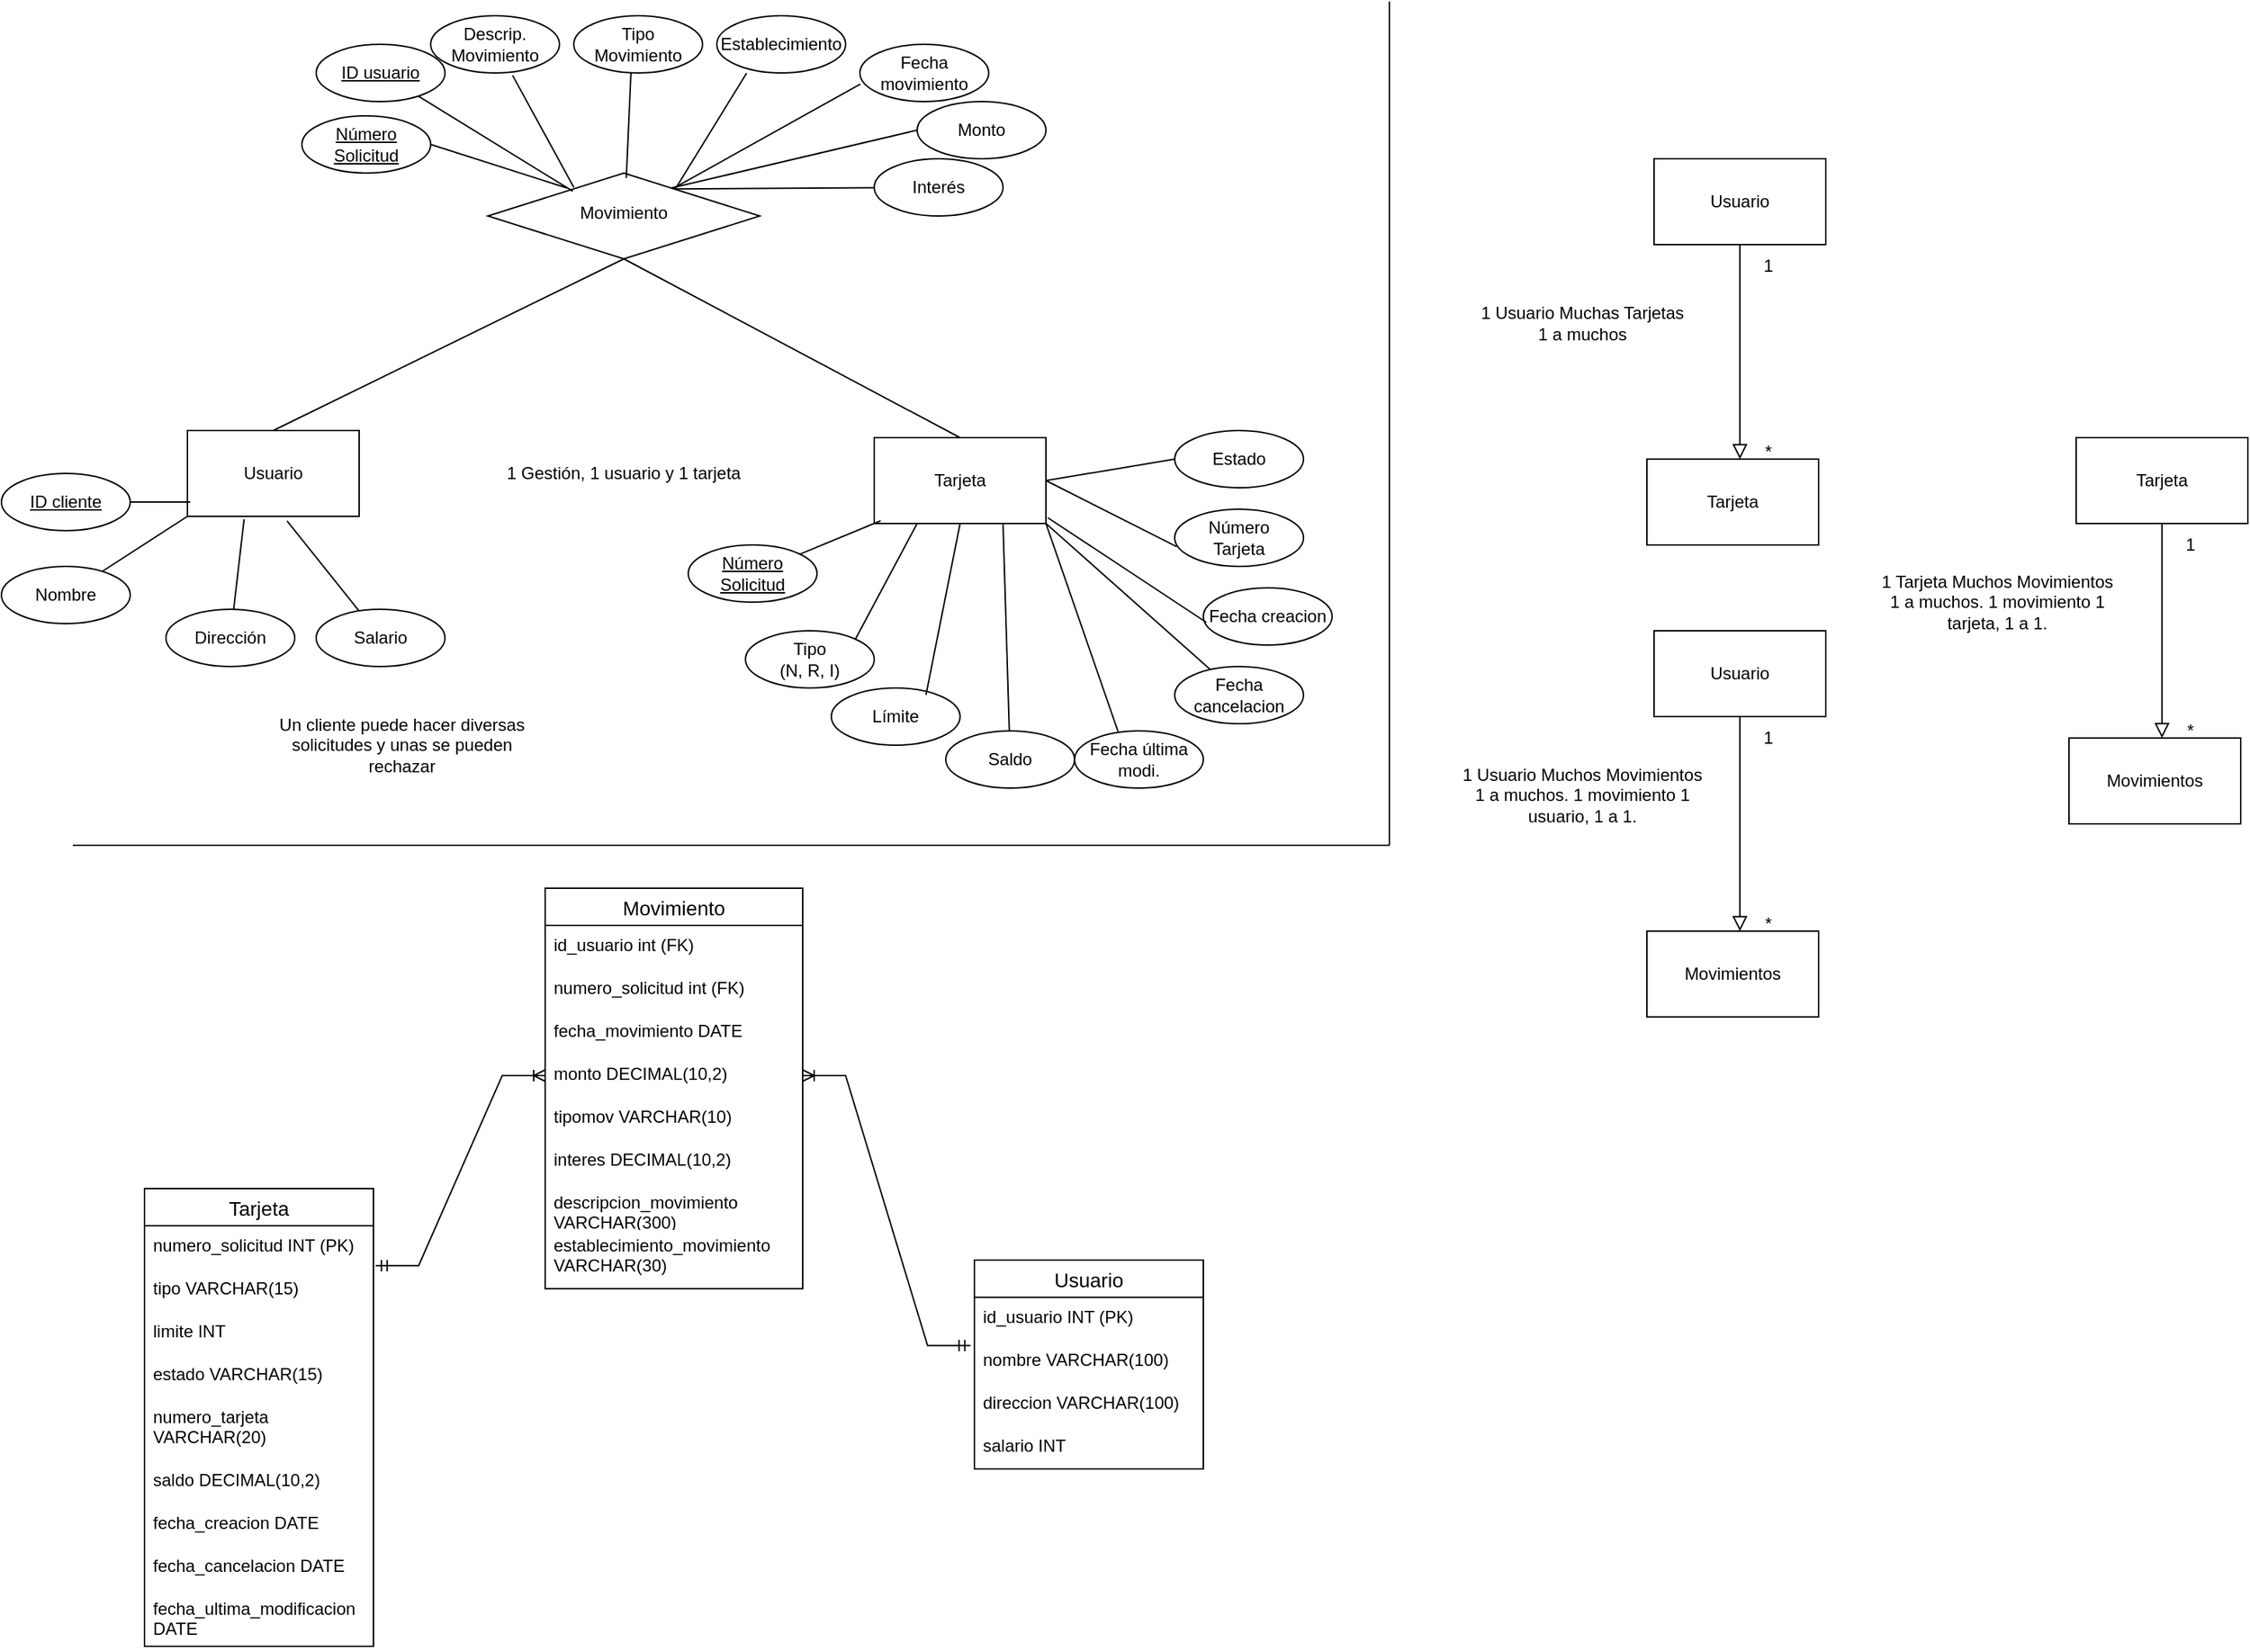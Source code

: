 <mxfile version="24.7.5">
  <diagram id="C5RBs43oDa-KdzZeNtuy" name="Page-1">
    <mxGraphModel dx="2534" dy="1197" grid="1" gridSize="10" guides="1" tooltips="1" connect="1" arrows="1" fold="1" page="1" pageScale="1" pageWidth="827" pageHeight="1169" math="0" shadow="0">
      <root>
        <mxCell id="WIyWlLk6GJQsqaUBKTNV-0" />
        <mxCell id="WIyWlLk6GJQsqaUBKTNV-1" parent="WIyWlLk6GJQsqaUBKTNV-0" />
        <mxCell id="HQOiN5AQCsMCG7mMh8zH-0" value="Tarjeta" style="rounded=0;whiteSpace=wrap;html=1;" vertex="1" parent="WIyWlLk6GJQsqaUBKTNV-1">
          <mxGeometry x="630" y="315" width="120" height="60" as="geometry" />
        </mxCell>
        <mxCell id="HQOiN5AQCsMCG7mMh8zH-1" value="Usuario" style="rounded=0;whiteSpace=wrap;html=1;" vertex="1" parent="WIyWlLk6GJQsqaUBKTNV-1">
          <mxGeometry x="150" y="310" width="120" height="60" as="geometry" />
        </mxCell>
        <mxCell id="HQOiN5AQCsMCG7mMh8zH-2" value="&lt;div&gt;&lt;span style=&quot;background-color: initial;&quot;&gt;Movimiento&lt;/span&gt;&lt;br&gt;&lt;/div&gt;" style="rhombus;whiteSpace=wrap;html=1;shadow=0;fontFamily=Helvetica;fontSize=12;align=center;strokeWidth=1;spacing=6;spacingTop=-4;" vertex="1" parent="WIyWlLk6GJQsqaUBKTNV-1">
          <mxGeometry x="360" y="130" width="190" height="60" as="geometry" />
        </mxCell>
        <mxCell id="HQOiN5AQCsMCG7mMh8zH-3" value="Nombre" style="ellipse;whiteSpace=wrap;html=1;" vertex="1" parent="WIyWlLk6GJQsqaUBKTNV-1">
          <mxGeometry x="20" y="405" width="90" height="40" as="geometry" />
        </mxCell>
        <mxCell id="HQOiN5AQCsMCG7mMh8zH-4" value="Dirección" style="ellipse;whiteSpace=wrap;html=1;" vertex="1" parent="WIyWlLk6GJQsqaUBKTNV-1">
          <mxGeometry x="135" y="435" width="90" height="40" as="geometry" />
        </mxCell>
        <mxCell id="HQOiN5AQCsMCG7mMh8zH-5" value="Salario" style="ellipse;whiteSpace=wrap;html=1;" vertex="1" parent="WIyWlLk6GJQsqaUBKTNV-1">
          <mxGeometry x="240" y="435" width="90" height="40" as="geometry" />
        </mxCell>
        <mxCell id="HQOiN5AQCsMCG7mMh8zH-7" value="Fecha creacion" style="ellipse;whiteSpace=wrap;html=1;" vertex="1" parent="WIyWlLk6GJQsqaUBKTNV-1">
          <mxGeometry x="860" y="420" width="90" height="40" as="geometry" />
        </mxCell>
        <mxCell id="HQOiN5AQCsMCG7mMh8zH-8" value="Tipo&lt;div&gt;(N, R, I)&lt;/div&gt;" style="ellipse;whiteSpace=wrap;html=1;" vertex="1" parent="WIyWlLk6GJQsqaUBKTNV-1">
          <mxGeometry x="540" y="450" width="90" height="40" as="geometry" />
        </mxCell>
        <mxCell id="HQOiN5AQCsMCG7mMh8zH-9" value="Número&lt;div&gt;Tarjeta&lt;/div&gt;" style="ellipse;whiteSpace=wrap;html=1;" vertex="1" parent="WIyWlLk6GJQsqaUBKTNV-1">
          <mxGeometry x="840" y="365" width="90" height="40" as="geometry" />
        </mxCell>
        <mxCell id="HQOiN5AQCsMCG7mMh8zH-10" value="&lt;u&gt;Número Solicitud&lt;/u&gt;" style="ellipse;whiteSpace=wrap;html=1;" vertex="1" parent="WIyWlLk6GJQsqaUBKTNV-1">
          <mxGeometry x="230" y="90" width="90" height="40" as="geometry" />
        </mxCell>
        <mxCell id="HQOiN5AQCsMCG7mMh8zH-13" value="&lt;div&gt;Descrip.&lt;/div&gt;Movimiento" style="ellipse;whiteSpace=wrap;html=1;" vertex="1" parent="WIyWlLk6GJQsqaUBKTNV-1">
          <mxGeometry x="320" y="20" width="90" height="40" as="geometry" />
        </mxCell>
        <mxCell id="HQOiN5AQCsMCG7mMh8zH-14" value="Establecimiento" style="ellipse;whiteSpace=wrap;html=1;" vertex="1" parent="WIyWlLk6GJQsqaUBKTNV-1">
          <mxGeometry x="520" y="20" width="90" height="40" as="geometry" />
        </mxCell>
        <mxCell id="HQOiN5AQCsMCG7mMh8zH-15" value="Límite" style="ellipse;whiteSpace=wrap;html=1;" vertex="1" parent="WIyWlLk6GJQsqaUBKTNV-1">
          <mxGeometry x="600" y="490" width="90" height="40" as="geometry" />
        </mxCell>
        <mxCell id="HQOiN5AQCsMCG7mMh8zH-16" value="Estado" style="ellipse;whiteSpace=wrap;html=1;" vertex="1" parent="WIyWlLk6GJQsqaUBKTNV-1">
          <mxGeometry x="840" y="310" width="90" height="40" as="geometry" />
        </mxCell>
        <mxCell id="HQOiN5AQCsMCG7mMh8zH-17" value="Fecha movimiento" style="ellipse;whiteSpace=wrap;html=1;" vertex="1" parent="WIyWlLk6GJQsqaUBKTNV-1">
          <mxGeometry x="620" y="40" width="90" height="40" as="geometry" />
        </mxCell>
        <mxCell id="HQOiN5AQCsMCG7mMh8zH-18" value="&lt;u&gt;Número&lt;/u&gt;&lt;div&gt;&lt;u&gt;Solicitud&lt;/u&gt;&lt;/div&gt;" style="ellipse;whiteSpace=wrap;html=1;" vertex="1" parent="WIyWlLk6GJQsqaUBKTNV-1">
          <mxGeometry x="500" y="390" width="90" height="40" as="geometry" />
        </mxCell>
        <mxCell id="HQOiN5AQCsMCG7mMh8zH-20" value="Fecha cancelacion" style="ellipse;whiteSpace=wrap;html=1;" vertex="1" parent="WIyWlLk6GJQsqaUBKTNV-1">
          <mxGeometry x="840" y="475" width="90" height="40" as="geometry" />
        </mxCell>
        <mxCell id="HQOiN5AQCsMCG7mMh8zH-21" value="&lt;u&gt;ID cliente&lt;/u&gt;" style="ellipse;whiteSpace=wrap;html=1;" vertex="1" parent="WIyWlLk6GJQsqaUBKTNV-1">
          <mxGeometry x="20" y="340" width="90" height="40" as="geometry" />
        </mxCell>
        <mxCell id="HQOiN5AQCsMCG7mMh8zH-22" value="&lt;u&gt;ID usuario&lt;/u&gt;" style="ellipse;whiteSpace=wrap;html=1;" vertex="1" parent="WIyWlLk6GJQsqaUBKTNV-1">
          <mxGeometry x="240" y="40" width="90" height="40" as="geometry" />
        </mxCell>
        <mxCell id="HQOiN5AQCsMCG7mMh8zH-24" value="1 Gestión, 1 usuario y 1 tarjeta" style="text;html=1;align=center;verticalAlign=middle;whiteSpace=wrap;rounded=0;" vertex="1" parent="WIyWlLk6GJQsqaUBKTNV-1">
          <mxGeometry x="360" y="325" width="190" height="30" as="geometry" />
        </mxCell>
        <mxCell id="HQOiN5AQCsMCG7mMh8zH-25" value="1 Usuario Muchas Tarjetas&lt;div&gt;1 a muchos&lt;/div&gt;" style="text;html=1;align=center;verticalAlign=middle;whiteSpace=wrap;rounded=0;" vertex="1" parent="WIyWlLk6GJQsqaUBKTNV-1">
          <mxGeometry x="1030" y="220" width="190" height="30" as="geometry" />
        </mxCell>
        <mxCell id="HQOiN5AQCsMCG7mMh8zH-26" value="Usuario" style="rounded=0;whiteSpace=wrap;html=1;" vertex="1" parent="WIyWlLk6GJQsqaUBKTNV-1">
          <mxGeometry x="1175" y="120" width="120" height="60" as="geometry" />
        </mxCell>
        <mxCell id="HQOiN5AQCsMCG7mMh8zH-27" value="Tarjeta" style="rounded=0;whiteSpace=wrap;html=1;" vertex="1" parent="WIyWlLk6GJQsqaUBKTNV-1">
          <mxGeometry x="1170" y="330" width="120" height="60" as="geometry" />
        </mxCell>
        <mxCell id="HQOiN5AQCsMCG7mMh8zH-29" value="" style="edgeStyle=orthogonalEdgeStyle;rounded=0;html=1;jettySize=auto;orthogonalLoop=1;fontSize=11;endArrow=block;endFill=0;endSize=8;strokeWidth=1;shadow=0;labelBackgroundColor=none;exitX=0.5;exitY=1;exitDx=0;exitDy=0;" edge="1" parent="WIyWlLk6GJQsqaUBKTNV-1" source="HQOiN5AQCsMCG7mMh8zH-26">
          <mxGeometry x="-0.136" relative="1" as="geometry">
            <mxPoint as="offset" />
            <mxPoint x="1205" y="280" as="sourcePoint" />
            <mxPoint x="1235" y="330" as="targetPoint" />
          </mxGeometry>
        </mxCell>
        <mxCell id="HQOiN5AQCsMCG7mMh8zH-30" value="1" style="text;html=1;align=center;verticalAlign=middle;whiteSpace=wrap;rounded=0;" vertex="1" parent="WIyWlLk6GJQsqaUBKTNV-1">
          <mxGeometry x="1235" y="180" width="40" height="30" as="geometry" />
        </mxCell>
        <mxCell id="HQOiN5AQCsMCG7mMh8zH-31" value="*" style="text;html=1;align=center;verticalAlign=middle;whiteSpace=wrap;rounded=0;" vertex="1" parent="WIyWlLk6GJQsqaUBKTNV-1">
          <mxGeometry x="1235" y="310" width="40" height="30" as="geometry" />
        </mxCell>
        <mxCell id="HQOiN5AQCsMCG7mMh8zH-32" value="" style="endArrow=none;html=1;rounded=0;" edge="1" parent="WIyWlLk6GJQsqaUBKTNV-1">
          <mxGeometry width="50" height="50" relative="1" as="geometry">
            <mxPoint x="990" y="600" as="sourcePoint" />
            <mxPoint x="990" y="10" as="targetPoint" />
          </mxGeometry>
        </mxCell>
        <mxCell id="HQOiN5AQCsMCG7mMh8zH-34" value="" style="endArrow=none;html=1;rounded=0;entryX=0.5;entryY=1;entryDx=0;entryDy=0;exitX=0.5;exitY=0;exitDx=0;exitDy=0;" edge="1" parent="WIyWlLk6GJQsqaUBKTNV-1" source="HQOiN5AQCsMCG7mMh8zH-1" target="HQOiN5AQCsMCG7mMh8zH-2">
          <mxGeometry width="50" height="50" relative="1" as="geometry">
            <mxPoint x="260" y="290" as="sourcePoint" />
            <mxPoint x="570" y="300" as="targetPoint" />
          </mxGeometry>
        </mxCell>
        <mxCell id="HQOiN5AQCsMCG7mMh8zH-35" value="" style="endArrow=none;html=1;rounded=0;entryX=0.5;entryY=1;entryDx=0;entryDy=0;exitX=0.5;exitY=0;exitDx=0;exitDy=0;" edge="1" parent="WIyWlLk6GJQsqaUBKTNV-1" source="HQOiN5AQCsMCG7mMh8zH-0" target="HQOiN5AQCsMCG7mMh8zH-2">
          <mxGeometry width="50" height="50" relative="1" as="geometry">
            <mxPoint x="220" y="320" as="sourcePoint" />
            <mxPoint x="465" y="200" as="targetPoint" />
          </mxGeometry>
        </mxCell>
        <mxCell id="HQOiN5AQCsMCG7mMh8zH-36" value="Un cliente puede hacer diversas solicitudes y unas se pueden rechazar" style="text;html=1;align=center;verticalAlign=middle;whiteSpace=wrap;rounded=0;" vertex="1" parent="WIyWlLk6GJQsqaUBKTNV-1">
          <mxGeometry x="205" y="500" width="190" height="60" as="geometry" />
        </mxCell>
        <mxCell id="HQOiN5AQCsMCG7mMh8zH-73" value="Saldo" style="ellipse;whiteSpace=wrap;html=1;" vertex="1" parent="WIyWlLk6GJQsqaUBKTNV-1">
          <mxGeometry x="680" y="520" width="90" height="40" as="geometry" />
        </mxCell>
        <mxCell id="HQOiN5AQCsMCG7mMh8zH-74" value="Fecha última modi." style="ellipse;whiteSpace=wrap;html=1;" vertex="1" parent="WIyWlLk6GJQsqaUBKTNV-1">
          <mxGeometry x="770" y="520" width="90" height="40" as="geometry" />
        </mxCell>
        <mxCell id="HQOiN5AQCsMCG7mMh8zH-75" value="Monto" style="ellipse;whiteSpace=wrap;html=1;" vertex="1" parent="WIyWlLk6GJQsqaUBKTNV-1">
          <mxGeometry x="660" y="80" width="90" height="40" as="geometry" />
        </mxCell>
        <mxCell id="HQOiN5AQCsMCG7mMh8zH-76" value="Interés" style="ellipse;whiteSpace=wrap;html=1;" vertex="1" parent="WIyWlLk6GJQsqaUBKTNV-1">
          <mxGeometry x="630" y="120" width="90" height="40" as="geometry" />
        </mxCell>
        <mxCell id="HQOiN5AQCsMCG7mMh8zH-77" value="Tipo&lt;div&gt;Movimiento&lt;/div&gt;" style="ellipse;whiteSpace=wrap;html=1;" vertex="1" parent="WIyWlLk6GJQsqaUBKTNV-1">
          <mxGeometry x="420" y="20" width="90" height="40" as="geometry" />
        </mxCell>
        <mxCell id="HQOiN5AQCsMCG7mMh8zH-78" value="" style="endArrow=none;html=1;rounded=0;entryX=0.688;entryY=0.186;entryDx=0;entryDy=0;entryPerimeter=0;" edge="1" parent="WIyWlLk6GJQsqaUBKTNV-1" source="HQOiN5AQCsMCG7mMh8zH-76" target="HQOiN5AQCsMCG7mMh8zH-2">
          <mxGeometry width="50" height="50" relative="1" as="geometry">
            <mxPoint x="735" y="222.5" as="sourcePoint" />
            <mxPoint x="500" y="97.5" as="targetPoint" />
          </mxGeometry>
        </mxCell>
        <mxCell id="HQOiN5AQCsMCG7mMh8zH-79" value="" style="endArrow=none;html=1;rounded=0;entryX=0.676;entryY=0.173;entryDx=0;entryDy=0;entryPerimeter=0;exitX=0;exitY=0.5;exitDx=0;exitDy=0;" edge="1" parent="WIyWlLk6GJQsqaUBKTNV-1" source="HQOiN5AQCsMCG7mMh8zH-75" target="HQOiN5AQCsMCG7mMh8zH-2">
          <mxGeometry width="50" height="50" relative="1" as="geometry">
            <mxPoint x="580" y="90" as="sourcePoint" />
            <mxPoint x="480" y="99" as="targetPoint" />
          </mxGeometry>
        </mxCell>
        <mxCell id="HQOiN5AQCsMCG7mMh8zH-80" value="" style="endArrow=none;html=1;rounded=0;exitX=0.003;exitY=0.695;exitDx=0;exitDy=0;exitPerimeter=0;" edge="1" parent="WIyWlLk6GJQsqaUBKTNV-1" source="HQOiN5AQCsMCG7mMh8zH-17" target="HQOiN5AQCsMCG7mMh8zH-2">
          <mxGeometry width="50" height="50" relative="1" as="geometry">
            <mxPoint x="670" y="110" as="sourcePoint" />
            <mxPoint x="498" y="150" as="targetPoint" />
          </mxGeometry>
        </mxCell>
        <mxCell id="HQOiN5AQCsMCG7mMh8zH-81" value="" style="endArrow=none;html=1;rounded=0;exitX=0.231;exitY=1.004;exitDx=0;exitDy=0;exitPerimeter=0;entryX=0.688;entryY=0.192;entryDx=0;entryDy=0;entryPerimeter=0;" edge="1" parent="WIyWlLk6GJQsqaUBKTNV-1" source="HQOiN5AQCsMCG7mMh8zH-14" target="HQOiN5AQCsMCG7mMh8zH-2">
          <mxGeometry width="50" height="50" relative="1" as="geometry">
            <mxPoint x="630" y="78" as="sourcePoint" />
            <mxPoint x="499" y="151" as="targetPoint" />
          </mxGeometry>
        </mxCell>
        <mxCell id="HQOiN5AQCsMCG7mMh8zH-82" value="" style="endArrow=none;html=1;rounded=0;exitX=0.444;exitY=1;exitDx=0;exitDy=0;exitPerimeter=0;entryX=0.509;entryY=0.058;entryDx=0;entryDy=0;entryPerimeter=0;" edge="1" parent="WIyWlLk6GJQsqaUBKTNV-1" source="HQOiN5AQCsMCG7mMh8zH-77" target="HQOiN5AQCsMCG7mMh8zH-2">
          <mxGeometry width="50" height="50" relative="1" as="geometry">
            <mxPoint x="551" y="70" as="sourcePoint" />
            <mxPoint x="501" y="152" as="targetPoint" />
          </mxGeometry>
        </mxCell>
        <mxCell id="HQOiN5AQCsMCG7mMh8zH-83" value="" style="endArrow=none;html=1;rounded=0;exitX=0.636;exitY=1.042;exitDx=0;exitDy=0;exitPerimeter=0;entryX=0.316;entryY=0.167;entryDx=0;entryDy=0;entryPerimeter=0;" edge="1" parent="WIyWlLk6GJQsqaUBKTNV-1" source="HQOiN5AQCsMCG7mMh8zH-13" target="HQOiN5AQCsMCG7mMh8zH-2">
          <mxGeometry width="50" height="50" relative="1" as="geometry">
            <mxPoint x="470" y="70" as="sourcePoint" />
            <mxPoint x="467" y="143" as="targetPoint" />
          </mxGeometry>
        </mxCell>
        <mxCell id="HQOiN5AQCsMCG7mMh8zH-84" value="" style="endArrow=none;html=1;rounded=0;entryX=0.312;entryY=0.211;entryDx=0;entryDy=0;entryPerimeter=0;" edge="1" parent="WIyWlLk6GJQsqaUBKTNV-1" source="HQOiN5AQCsMCG7mMh8zH-22" target="HQOiN5AQCsMCG7mMh8zH-2">
          <mxGeometry width="50" height="50" relative="1" as="geometry">
            <mxPoint x="387" y="72" as="sourcePoint" />
            <mxPoint x="430" y="150" as="targetPoint" />
          </mxGeometry>
        </mxCell>
        <mxCell id="HQOiN5AQCsMCG7mMh8zH-85" value="" style="endArrow=none;html=1;rounded=0;entryX=0.29;entryY=0.173;entryDx=0;entryDy=0;entryPerimeter=0;exitX=1;exitY=0.5;exitDx=0;exitDy=0;" edge="1" parent="WIyWlLk6GJQsqaUBKTNV-1" source="HQOiN5AQCsMCG7mMh8zH-10" target="HQOiN5AQCsMCG7mMh8zH-2">
          <mxGeometry width="50" height="50" relative="1" as="geometry">
            <mxPoint x="321" y="86" as="sourcePoint" />
            <mxPoint x="429" y="153" as="targetPoint" />
          </mxGeometry>
        </mxCell>
        <mxCell id="HQOiN5AQCsMCG7mMh8zH-86" value="" style="endArrow=none;html=1;rounded=0;entryX=0.016;entryY=0.834;entryDx=0;entryDy=0;exitX=1;exitY=0.5;exitDx=0;exitDy=0;entryPerimeter=0;" edge="1" parent="WIyWlLk6GJQsqaUBKTNV-1" source="HQOiN5AQCsMCG7mMh8zH-21" target="HQOiN5AQCsMCG7mMh8zH-1">
          <mxGeometry width="50" height="50" relative="1" as="geometry">
            <mxPoint x="220" y="320" as="sourcePoint" />
            <mxPoint x="465" y="200" as="targetPoint" />
          </mxGeometry>
        </mxCell>
        <mxCell id="HQOiN5AQCsMCG7mMh8zH-87" value="" style="endArrow=none;html=1;rounded=0;entryX=0;entryY=1;entryDx=0;entryDy=0;" edge="1" parent="WIyWlLk6GJQsqaUBKTNV-1" source="HQOiN5AQCsMCG7mMh8zH-3" target="HQOiN5AQCsMCG7mMh8zH-1">
          <mxGeometry width="50" height="50" relative="1" as="geometry">
            <mxPoint x="120" y="370" as="sourcePoint" />
            <mxPoint x="162" y="370" as="targetPoint" />
          </mxGeometry>
        </mxCell>
        <mxCell id="HQOiN5AQCsMCG7mMh8zH-88" value="" style="endArrow=none;html=1;rounded=0;entryX=0.33;entryY=1.034;entryDx=0;entryDy=0;entryPerimeter=0;" edge="1" parent="WIyWlLk6GJQsqaUBKTNV-1" source="HQOiN5AQCsMCG7mMh8zH-4" target="HQOiN5AQCsMCG7mMh8zH-1">
          <mxGeometry width="50" height="50" relative="1" as="geometry">
            <mxPoint x="100" y="419" as="sourcePoint" />
            <mxPoint x="160" y="380" as="targetPoint" />
          </mxGeometry>
        </mxCell>
        <mxCell id="HQOiN5AQCsMCG7mMh8zH-89" value="" style="endArrow=none;html=1;rounded=0;entryX=0.58;entryY=1.053;entryDx=0;entryDy=0;entryPerimeter=0;" edge="1" parent="WIyWlLk6GJQsqaUBKTNV-1" source="HQOiN5AQCsMCG7mMh8zH-5" target="HQOiN5AQCsMCG7mMh8zH-1">
          <mxGeometry width="50" height="50" relative="1" as="geometry">
            <mxPoint x="192" y="445" as="sourcePoint" />
            <mxPoint x="200" y="382" as="targetPoint" />
          </mxGeometry>
        </mxCell>
        <mxCell id="HQOiN5AQCsMCG7mMh8zH-93" value="" style="endArrow=none;html=1;rounded=0;entryX=0.037;entryY=0.969;entryDx=0;entryDy=0;entryPerimeter=0;" edge="1" parent="WIyWlLk6GJQsqaUBKTNV-1" source="HQOiN5AQCsMCG7mMh8zH-18" target="HQOiN5AQCsMCG7mMh8zH-0">
          <mxGeometry width="50" height="50" relative="1" as="geometry">
            <mxPoint x="280" y="446" as="sourcePoint" />
            <mxPoint x="230" y="383" as="targetPoint" />
          </mxGeometry>
        </mxCell>
        <mxCell id="HQOiN5AQCsMCG7mMh8zH-94" value="" style="endArrow=none;html=1;rounded=0;entryX=0.25;entryY=1;entryDx=0;entryDy=0;exitX=1;exitY=0;exitDx=0;exitDy=0;" edge="1" parent="WIyWlLk6GJQsqaUBKTNV-1" source="HQOiN5AQCsMCG7mMh8zH-8" target="HQOiN5AQCsMCG7mMh8zH-0">
          <mxGeometry width="50" height="50" relative="1" as="geometry">
            <mxPoint x="588" y="406" as="sourcePoint" />
            <mxPoint x="644" y="383" as="targetPoint" />
          </mxGeometry>
        </mxCell>
        <mxCell id="HQOiN5AQCsMCG7mMh8zH-95" value="" style="endArrow=none;html=1;rounded=0;entryX=0.5;entryY=1;entryDx=0;entryDy=0;exitX=0.735;exitY=0.122;exitDx=0;exitDy=0;exitPerimeter=0;" edge="1" parent="WIyWlLk6GJQsqaUBKTNV-1" source="HQOiN5AQCsMCG7mMh8zH-15" target="HQOiN5AQCsMCG7mMh8zH-0">
          <mxGeometry width="50" height="50" relative="1" as="geometry">
            <mxPoint x="627" y="466" as="sourcePoint" />
            <mxPoint x="670" y="385" as="targetPoint" />
          </mxGeometry>
        </mxCell>
        <mxCell id="HQOiN5AQCsMCG7mMh8zH-96" value="" style="endArrow=none;html=1;rounded=0;entryX=0.75;entryY=1;entryDx=0;entryDy=0;" edge="1" parent="WIyWlLk6GJQsqaUBKTNV-1" source="HQOiN5AQCsMCG7mMh8zH-73" target="HQOiN5AQCsMCG7mMh8zH-0">
          <mxGeometry width="50" height="50" relative="1" as="geometry">
            <mxPoint x="676" y="505" as="sourcePoint" />
            <mxPoint x="700" y="385" as="targetPoint" />
          </mxGeometry>
        </mxCell>
        <mxCell id="HQOiN5AQCsMCG7mMh8zH-97" value="" style="endArrow=none;html=1;rounded=0;entryX=1;entryY=1;entryDx=0;entryDy=0;exitX=0.338;exitY=0.013;exitDx=0;exitDy=0;exitPerimeter=0;" edge="1" parent="WIyWlLk6GJQsqaUBKTNV-1" source="HQOiN5AQCsMCG7mMh8zH-74" target="HQOiN5AQCsMCG7mMh8zH-0">
          <mxGeometry width="50" height="50" relative="1" as="geometry">
            <mxPoint x="734" y="530" as="sourcePoint" />
            <mxPoint x="730" y="385" as="targetPoint" />
          </mxGeometry>
        </mxCell>
        <mxCell id="HQOiN5AQCsMCG7mMh8zH-98" value="" style="endArrow=none;html=1;rounded=0;entryX=1;entryY=1;entryDx=0;entryDy=0;" edge="1" parent="WIyWlLk6GJQsqaUBKTNV-1" source="HQOiN5AQCsMCG7mMh8zH-20" target="HQOiN5AQCsMCG7mMh8zH-0">
          <mxGeometry width="50" height="50" relative="1" as="geometry">
            <mxPoint x="810" y="531" as="sourcePoint" />
            <mxPoint x="760" y="385" as="targetPoint" />
          </mxGeometry>
        </mxCell>
        <mxCell id="HQOiN5AQCsMCG7mMh8zH-99" value="" style="endArrow=none;html=1;rounded=0;entryX=1.011;entryY=0.933;entryDx=0;entryDy=0;entryPerimeter=0;exitX=0.023;exitY=0.603;exitDx=0;exitDy=0;exitPerimeter=0;" edge="1" parent="WIyWlLk6GJQsqaUBKTNV-1" source="HQOiN5AQCsMCG7mMh8zH-7" target="HQOiN5AQCsMCG7mMh8zH-0">
          <mxGeometry width="50" height="50" relative="1" as="geometry">
            <mxPoint x="875" y="487" as="sourcePoint" />
            <mxPoint x="760" y="385" as="targetPoint" />
          </mxGeometry>
        </mxCell>
        <mxCell id="HQOiN5AQCsMCG7mMh8zH-100" value="" style="endArrow=none;html=1;rounded=0;entryX=1;entryY=0.5;entryDx=0;entryDy=0;exitX=0.015;exitY=0.654;exitDx=0;exitDy=0;exitPerimeter=0;" edge="1" parent="WIyWlLk6GJQsqaUBKTNV-1" source="HQOiN5AQCsMCG7mMh8zH-9" target="HQOiN5AQCsMCG7mMh8zH-0">
          <mxGeometry width="50" height="50" relative="1" as="geometry">
            <mxPoint x="872" y="454" as="sourcePoint" />
            <mxPoint x="761" y="381" as="targetPoint" />
          </mxGeometry>
        </mxCell>
        <mxCell id="HQOiN5AQCsMCG7mMh8zH-101" value="" style="endArrow=none;html=1;rounded=0;exitX=0;exitY=0.5;exitDx=0;exitDy=0;entryX=1;entryY=0.5;entryDx=0;entryDy=0;" edge="1" parent="WIyWlLk6GJQsqaUBKTNV-1" source="HQOiN5AQCsMCG7mMh8zH-16" target="HQOiN5AQCsMCG7mMh8zH-0">
          <mxGeometry width="50" height="50" relative="1" as="geometry">
            <mxPoint x="851" y="401" as="sourcePoint" />
            <mxPoint x="750" y="350" as="targetPoint" />
          </mxGeometry>
        </mxCell>
        <mxCell id="HQOiN5AQCsMCG7mMh8zH-107" value="Movimiento" style="swimlane;fontStyle=0;childLayout=stackLayout;horizontal=1;startSize=26;horizontalStack=0;resizeParent=1;resizeParentMax=0;resizeLast=0;collapsible=1;marginBottom=0;align=center;fontSize=14;" vertex="1" parent="WIyWlLk6GJQsqaUBKTNV-1">
          <mxGeometry x="400" y="630" width="180" height="280" as="geometry" />
        </mxCell>
        <mxCell id="HQOiN5AQCsMCG7mMh8zH-108" value="id_usuario int (FK)" style="text;strokeColor=none;fillColor=none;spacingLeft=4;spacingRight=4;overflow=hidden;rotatable=0;points=[[0,0.5],[1,0.5]];portConstraint=eastwest;fontSize=12;whiteSpace=wrap;html=1;" vertex="1" parent="HQOiN5AQCsMCG7mMh8zH-107">
          <mxGeometry y="26" width="180" height="30" as="geometry" />
        </mxCell>
        <mxCell id="HQOiN5AQCsMCG7mMh8zH-109" value="numero_solicitud int (FK)" style="text;strokeColor=none;fillColor=none;spacingLeft=4;spacingRight=4;overflow=hidden;rotatable=0;points=[[0,0.5],[1,0.5]];portConstraint=eastwest;fontSize=12;whiteSpace=wrap;html=1;" vertex="1" parent="HQOiN5AQCsMCG7mMh8zH-107">
          <mxGeometry y="56" width="180" height="30" as="geometry" />
        </mxCell>
        <mxCell id="HQOiN5AQCsMCG7mMh8zH-110" value="fecha_movimiento DATE" style="text;strokeColor=none;fillColor=none;spacingLeft=4;spacingRight=4;overflow=hidden;rotatable=0;points=[[0,0.5],[1,0.5]];portConstraint=eastwest;fontSize=12;whiteSpace=wrap;html=1;" vertex="1" parent="HQOiN5AQCsMCG7mMh8zH-107">
          <mxGeometry y="86" width="180" height="30" as="geometry" />
        </mxCell>
        <mxCell id="HQOiN5AQCsMCG7mMh8zH-134" value="monto DECIMAL(10,2)" style="text;strokeColor=none;fillColor=none;spacingLeft=4;spacingRight=4;overflow=hidden;rotatable=0;points=[[0,0.5],[1,0.5]];portConstraint=eastwest;fontSize=12;whiteSpace=wrap;html=1;" vertex="1" parent="HQOiN5AQCsMCG7mMh8zH-107">
          <mxGeometry y="116" width="180" height="30" as="geometry" />
        </mxCell>
        <mxCell id="HQOiN5AQCsMCG7mMh8zH-135" value="tipomov VARCHAR(10)" style="text;strokeColor=none;fillColor=none;spacingLeft=4;spacingRight=4;overflow=hidden;rotatable=0;points=[[0,0.5],[1,0.5]];portConstraint=eastwest;fontSize=12;whiteSpace=wrap;html=1;" vertex="1" parent="HQOiN5AQCsMCG7mMh8zH-107">
          <mxGeometry y="146" width="180" height="30" as="geometry" />
        </mxCell>
        <mxCell id="HQOiN5AQCsMCG7mMh8zH-136" value="interes DECIMAL(10,2)" style="text;strokeColor=none;fillColor=none;spacingLeft=4;spacingRight=4;overflow=hidden;rotatable=0;points=[[0,0.5],[1,0.5]];portConstraint=eastwest;fontSize=12;whiteSpace=wrap;html=1;" vertex="1" parent="HQOiN5AQCsMCG7mMh8zH-107">
          <mxGeometry y="176" width="180" height="30" as="geometry" />
        </mxCell>
        <mxCell id="HQOiN5AQCsMCG7mMh8zH-137" value="descripcion_movimiento VARCHAR(300)" style="text;strokeColor=none;fillColor=none;spacingLeft=4;spacingRight=4;overflow=hidden;rotatable=0;points=[[0,0.5],[1,0.5]];portConstraint=eastwest;fontSize=12;whiteSpace=wrap;html=1;" vertex="1" parent="HQOiN5AQCsMCG7mMh8zH-107">
          <mxGeometry y="206" width="180" height="30" as="geometry" />
        </mxCell>
        <mxCell id="HQOiN5AQCsMCG7mMh8zH-138" value="establecimiento_movimiento&amp;nbsp;&lt;div&gt;VARCHAR(30)&lt;/div&gt;" style="text;strokeColor=none;fillColor=none;spacingLeft=4;spacingRight=4;overflow=hidden;rotatable=0;points=[[0,0.5],[1,0.5]];portConstraint=eastwest;fontSize=12;whiteSpace=wrap;html=1;" vertex="1" parent="HQOiN5AQCsMCG7mMh8zH-107">
          <mxGeometry y="236" width="180" height="44" as="geometry" />
        </mxCell>
        <mxCell id="HQOiN5AQCsMCG7mMh8zH-111" value="" style="endArrow=none;html=1;rounded=0;" edge="1" parent="WIyWlLk6GJQsqaUBKTNV-1">
          <mxGeometry width="50" height="50" relative="1" as="geometry">
            <mxPoint x="990" y="600" as="sourcePoint" />
            <mxPoint x="70" y="600" as="targetPoint" />
          </mxGeometry>
        </mxCell>
        <mxCell id="HQOiN5AQCsMCG7mMh8zH-112" value="Tarjeta" style="swimlane;fontStyle=0;childLayout=stackLayout;horizontal=1;startSize=26;horizontalStack=0;resizeParent=1;resizeParentMax=0;resizeLast=0;collapsible=1;marginBottom=0;align=center;fontSize=14;" vertex="1" parent="WIyWlLk6GJQsqaUBKTNV-1">
          <mxGeometry x="120" y="840" width="160" height="320" as="geometry" />
        </mxCell>
        <mxCell id="HQOiN5AQCsMCG7mMh8zH-113" value="numero_solicitud INT (PK)" style="text;strokeColor=none;fillColor=none;spacingLeft=4;spacingRight=4;overflow=hidden;rotatable=0;points=[[0,0.5],[1,0.5]];portConstraint=eastwest;fontSize=12;whiteSpace=wrap;html=1;" vertex="1" parent="HQOiN5AQCsMCG7mMh8zH-112">
          <mxGeometry y="26" width="160" height="30" as="geometry" />
        </mxCell>
        <mxCell id="HQOiN5AQCsMCG7mMh8zH-114" value="tipo VARCHAR(15)" style="text;strokeColor=none;fillColor=none;spacingLeft=4;spacingRight=4;overflow=hidden;rotatable=0;points=[[0,0.5],[1,0.5]];portConstraint=eastwest;fontSize=12;whiteSpace=wrap;html=1;" vertex="1" parent="HQOiN5AQCsMCG7mMh8zH-112">
          <mxGeometry y="56" width="160" height="30" as="geometry" />
        </mxCell>
        <mxCell id="HQOiN5AQCsMCG7mMh8zH-115" value="limite INT" style="text;strokeColor=none;fillColor=none;spacingLeft=4;spacingRight=4;overflow=hidden;rotatable=0;points=[[0,0.5],[1,0.5]];portConstraint=eastwest;fontSize=12;whiteSpace=wrap;html=1;" vertex="1" parent="HQOiN5AQCsMCG7mMh8zH-112">
          <mxGeometry y="86" width="160" height="30" as="geometry" />
        </mxCell>
        <mxCell id="HQOiN5AQCsMCG7mMh8zH-142" value="estado VARCHAR(15)" style="text;strokeColor=none;fillColor=none;spacingLeft=4;spacingRight=4;overflow=hidden;rotatable=0;points=[[0,0.5],[1,0.5]];portConstraint=eastwest;fontSize=12;whiteSpace=wrap;html=1;" vertex="1" parent="HQOiN5AQCsMCG7mMh8zH-112">
          <mxGeometry y="116" width="160" height="30" as="geometry" />
        </mxCell>
        <mxCell id="HQOiN5AQCsMCG7mMh8zH-143" value="numero_tarjeta VARCHAR(20)" style="text;strokeColor=none;fillColor=none;spacingLeft=4;spacingRight=4;overflow=hidden;rotatable=0;points=[[0,0.5],[1,0.5]];portConstraint=eastwest;fontSize=12;whiteSpace=wrap;html=1;" vertex="1" parent="HQOiN5AQCsMCG7mMh8zH-112">
          <mxGeometry y="146" width="160" height="44" as="geometry" />
        </mxCell>
        <mxCell id="HQOiN5AQCsMCG7mMh8zH-144" value="saldo&amp;nbsp;DECIMAL(10,2)" style="text;strokeColor=none;fillColor=none;spacingLeft=4;spacingRight=4;overflow=hidden;rotatable=0;points=[[0,0.5],[1,0.5]];portConstraint=eastwest;fontSize=12;whiteSpace=wrap;html=1;" vertex="1" parent="HQOiN5AQCsMCG7mMh8zH-112">
          <mxGeometry y="190" width="160" height="30" as="geometry" />
        </mxCell>
        <mxCell id="HQOiN5AQCsMCG7mMh8zH-145" value="fecha_creacion DATE" style="text;strokeColor=none;fillColor=none;spacingLeft=4;spacingRight=4;overflow=hidden;rotatable=0;points=[[0,0.5],[1,0.5]];portConstraint=eastwest;fontSize=12;whiteSpace=wrap;html=1;" vertex="1" parent="HQOiN5AQCsMCG7mMh8zH-112">
          <mxGeometry y="220" width="160" height="30" as="geometry" />
        </mxCell>
        <mxCell id="HQOiN5AQCsMCG7mMh8zH-146" value="fecha_cancelacion DATE" style="text;strokeColor=none;fillColor=none;spacingLeft=4;spacingRight=4;overflow=hidden;rotatable=0;points=[[0,0.5],[1,0.5]];portConstraint=eastwest;fontSize=12;whiteSpace=wrap;html=1;" vertex="1" parent="HQOiN5AQCsMCG7mMh8zH-112">
          <mxGeometry y="250" width="160" height="30" as="geometry" />
        </mxCell>
        <mxCell id="HQOiN5AQCsMCG7mMh8zH-147" value="fecha_ultima_modificacion DATE" style="text;strokeColor=none;fillColor=none;spacingLeft=4;spacingRight=4;overflow=hidden;rotatable=0;points=[[0,0.5],[1,0.5]];portConstraint=eastwest;fontSize=12;whiteSpace=wrap;html=1;" vertex="1" parent="HQOiN5AQCsMCG7mMh8zH-112">
          <mxGeometry y="280" width="160" height="40" as="geometry" />
        </mxCell>
        <mxCell id="HQOiN5AQCsMCG7mMh8zH-116" value="Usuario" style="swimlane;fontStyle=0;childLayout=stackLayout;horizontal=1;startSize=26;horizontalStack=0;resizeParent=1;resizeParentMax=0;resizeLast=0;collapsible=1;marginBottom=0;align=center;fontSize=14;" vertex="1" parent="WIyWlLk6GJQsqaUBKTNV-1">
          <mxGeometry x="700" y="890" width="160" height="146" as="geometry" />
        </mxCell>
        <mxCell id="HQOiN5AQCsMCG7mMh8zH-117" value="id_usuario INT (PK)" style="text;strokeColor=none;fillColor=none;spacingLeft=4;spacingRight=4;overflow=hidden;rotatable=0;points=[[0,0.5],[1,0.5]];portConstraint=eastwest;fontSize=12;whiteSpace=wrap;html=1;" vertex="1" parent="HQOiN5AQCsMCG7mMh8zH-116">
          <mxGeometry y="26" width="160" height="30" as="geometry" />
        </mxCell>
        <mxCell id="HQOiN5AQCsMCG7mMh8zH-118" value="nombre VARCHAR(100)" style="text;strokeColor=none;fillColor=none;spacingLeft=4;spacingRight=4;overflow=hidden;rotatable=0;points=[[0,0.5],[1,0.5]];portConstraint=eastwest;fontSize=12;whiteSpace=wrap;html=1;" vertex="1" parent="HQOiN5AQCsMCG7mMh8zH-116">
          <mxGeometry y="56" width="160" height="30" as="geometry" />
        </mxCell>
        <mxCell id="HQOiN5AQCsMCG7mMh8zH-119" value="direccion VARCHAR(100)" style="text;strokeColor=none;fillColor=none;spacingLeft=4;spacingRight=4;overflow=hidden;rotatable=0;points=[[0,0.5],[1,0.5]];portConstraint=eastwest;fontSize=12;whiteSpace=wrap;html=1;" vertex="1" parent="HQOiN5AQCsMCG7mMh8zH-116">
          <mxGeometry y="86" width="160" height="30" as="geometry" />
        </mxCell>
        <mxCell id="HQOiN5AQCsMCG7mMh8zH-148" value="salario INT" style="text;strokeColor=none;fillColor=none;spacingLeft=4;spacingRight=4;overflow=hidden;rotatable=0;points=[[0,0.5],[1,0.5]];portConstraint=eastwest;fontSize=12;whiteSpace=wrap;html=1;" vertex="1" parent="HQOiN5AQCsMCG7mMh8zH-116">
          <mxGeometry y="116" width="160" height="30" as="geometry" />
        </mxCell>
        <mxCell id="HQOiN5AQCsMCG7mMh8zH-120" value="1 Usuario Muchos Movimientos&lt;div&gt;1 a muchos. 1 movimiento 1 usuario, 1 a 1.&lt;/div&gt;" style="text;html=1;align=center;verticalAlign=middle;whiteSpace=wrap;rounded=0;" vertex="1" parent="WIyWlLk6GJQsqaUBKTNV-1">
          <mxGeometry x="1030" y="550" width="190" height="30" as="geometry" />
        </mxCell>
        <mxCell id="HQOiN5AQCsMCG7mMh8zH-121" value="Usuario" style="rounded=0;whiteSpace=wrap;html=1;" vertex="1" parent="WIyWlLk6GJQsqaUBKTNV-1">
          <mxGeometry x="1175" y="450" width="120" height="60" as="geometry" />
        </mxCell>
        <mxCell id="HQOiN5AQCsMCG7mMh8zH-122" value="Movimientos" style="rounded=0;whiteSpace=wrap;html=1;" vertex="1" parent="WIyWlLk6GJQsqaUBKTNV-1">
          <mxGeometry x="1170" y="660" width="120" height="60" as="geometry" />
        </mxCell>
        <mxCell id="HQOiN5AQCsMCG7mMh8zH-123" value="" style="edgeStyle=orthogonalEdgeStyle;rounded=0;html=1;jettySize=auto;orthogonalLoop=1;fontSize=11;endArrow=block;endFill=0;endSize=8;strokeWidth=1;shadow=0;labelBackgroundColor=none;exitX=0.5;exitY=1;exitDx=0;exitDy=0;" edge="1" parent="WIyWlLk6GJQsqaUBKTNV-1" source="HQOiN5AQCsMCG7mMh8zH-121">
          <mxGeometry x="-0.136" relative="1" as="geometry">
            <mxPoint as="offset" />
            <mxPoint x="1205" y="610" as="sourcePoint" />
            <mxPoint x="1235" y="660" as="targetPoint" />
          </mxGeometry>
        </mxCell>
        <mxCell id="HQOiN5AQCsMCG7mMh8zH-124" value="1" style="text;html=1;align=center;verticalAlign=middle;whiteSpace=wrap;rounded=0;" vertex="1" parent="WIyWlLk6GJQsqaUBKTNV-1">
          <mxGeometry x="1235" y="510" width="40" height="30" as="geometry" />
        </mxCell>
        <mxCell id="HQOiN5AQCsMCG7mMh8zH-125" value="*" style="text;html=1;align=center;verticalAlign=middle;whiteSpace=wrap;rounded=0;" vertex="1" parent="WIyWlLk6GJQsqaUBKTNV-1">
          <mxGeometry x="1235" y="640" width="40" height="30" as="geometry" />
        </mxCell>
        <mxCell id="HQOiN5AQCsMCG7mMh8zH-126" value="Tarjeta" style="rounded=0;whiteSpace=wrap;html=1;" vertex="1" parent="WIyWlLk6GJQsqaUBKTNV-1">
          <mxGeometry x="1470" y="315" width="120" height="60" as="geometry" />
        </mxCell>
        <mxCell id="HQOiN5AQCsMCG7mMh8zH-127" value="Movimientos" style="rounded=0;whiteSpace=wrap;html=1;" vertex="1" parent="WIyWlLk6GJQsqaUBKTNV-1">
          <mxGeometry x="1465" y="525" width="120" height="60" as="geometry" />
        </mxCell>
        <mxCell id="HQOiN5AQCsMCG7mMh8zH-128" value="" style="edgeStyle=orthogonalEdgeStyle;rounded=0;html=1;jettySize=auto;orthogonalLoop=1;fontSize=11;endArrow=block;endFill=0;endSize=8;strokeWidth=1;shadow=0;labelBackgroundColor=none;exitX=0.5;exitY=1;exitDx=0;exitDy=0;" edge="1" parent="WIyWlLk6GJQsqaUBKTNV-1" source="HQOiN5AQCsMCG7mMh8zH-126">
          <mxGeometry x="-0.136" relative="1" as="geometry">
            <mxPoint as="offset" />
            <mxPoint x="1500" y="475" as="sourcePoint" />
            <mxPoint x="1530" y="525" as="targetPoint" />
          </mxGeometry>
        </mxCell>
        <mxCell id="HQOiN5AQCsMCG7mMh8zH-129" value="1" style="text;html=1;align=center;verticalAlign=middle;whiteSpace=wrap;rounded=0;" vertex="1" parent="WIyWlLk6GJQsqaUBKTNV-1">
          <mxGeometry x="1530" y="375" width="40" height="30" as="geometry" />
        </mxCell>
        <mxCell id="HQOiN5AQCsMCG7mMh8zH-130" value="*" style="text;html=1;align=center;verticalAlign=middle;whiteSpace=wrap;rounded=0;" vertex="1" parent="WIyWlLk6GJQsqaUBKTNV-1">
          <mxGeometry x="1530" y="505" width="40" height="30" as="geometry" />
        </mxCell>
        <mxCell id="HQOiN5AQCsMCG7mMh8zH-131" value="1 Tarjeta Muchos Movimientos&lt;div&gt;1 a muchos. 1 movimiento 1 tarjeta, 1 a 1.&lt;/div&gt;" style="text;html=1;align=center;verticalAlign=middle;whiteSpace=wrap;rounded=0;" vertex="1" parent="WIyWlLk6GJQsqaUBKTNV-1">
          <mxGeometry x="1320" y="415" width="190" height="30" as="geometry" />
        </mxCell>
        <mxCell id="HQOiN5AQCsMCG7mMh8zH-132" value="" style="edgeStyle=entityRelationEdgeStyle;fontSize=12;html=1;endArrow=ERoneToMany;startArrow=ERmandOne;rounded=0;exitX=1.01;exitY=0.929;exitDx=0;exitDy=0;exitPerimeter=0;entryX=0;entryY=0.5;entryDx=0;entryDy=0;" edge="1" parent="WIyWlLk6GJQsqaUBKTNV-1" source="HQOiN5AQCsMCG7mMh8zH-113" target="HQOiN5AQCsMCG7mMh8zH-134">
          <mxGeometry width="100" height="100" relative="1" as="geometry">
            <mxPoint x="460" y="1040" as="sourcePoint" />
            <mxPoint x="390" y="760" as="targetPoint" />
            <Array as="points">
              <mxPoint x="240" y="890" />
            </Array>
          </mxGeometry>
        </mxCell>
        <mxCell id="HQOiN5AQCsMCG7mMh8zH-133" value="" style="edgeStyle=entityRelationEdgeStyle;fontSize=12;html=1;endArrow=ERoneToMany;startArrow=ERmandOne;rounded=0;entryX=1;entryY=0.5;entryDx=0;entryDy=0;exitX=-0.017;exitY=0.127;exitDx=0;exitDy=0;exitPerimeter=0;" edge="1" parent="WIyWlLk6GJQsqaUBKTNV-1" source="HQOiN5AQCsMCG7mMh8zH-118" target="HQOiN5AQCsMCG7mMh8zH-134">
          <mxGeometry width="100" height="100" relative="1" as="geometry">
            <mxPoint x="292" y="954" as="sourcePoint" />
            <mxPoint x="377" y="762" as="targetPoint" />
            <Array as="points">
              <mxPoint x="250" y="900" />
            </Array>
          </mxGeometry>
        </mxCell>
      </root>
    </mxGraphModel>
  </diagram>
</mxfile>

